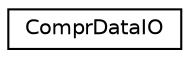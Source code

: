 digraph "Graphical Class Hierarchy"
{
 // LATEX_PDF_SIZE
  edge [fontname="Helvetica",fontsize="10",labelfontname="Helvetica",labelfontsize="10"];
  node [fontname="Helvetica",fontsize="10",shape=record];
  rankdir="LR";
  Node0 [label="ComprDataIO",height=0.2,width=0.4,color="black", fillcolor="white", style="filled",URL="$classComprDataIO.html",tooltip=" "];
}
